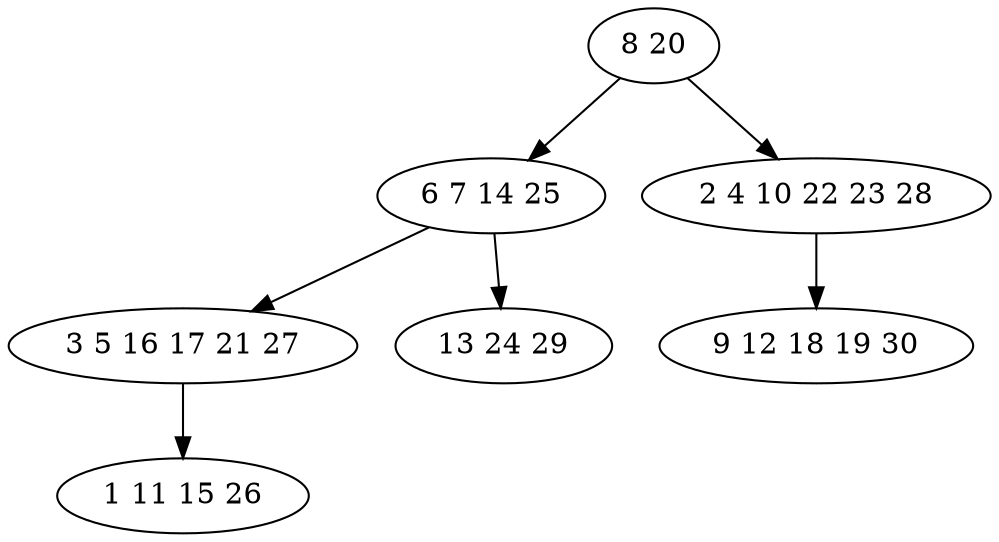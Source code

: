 digraph true_tree {
	"0" -> "1"
	"1" -> "2"
	"1" -> "3"
	"0" -> "4"
	"2" -> "5"
	"4" -> "6"
	"0" [label="8 20"];
	"1" [label="6 7 14 25"];
	"2" [label="3 5 16 17 21 27"];
	"3" [label="13 24 29"];
	"4" [label="2 4 10 22 23 28"];
	"5" [label="1 11 15 26"];
	"6" [label="9 12 18 19 30"];
}
